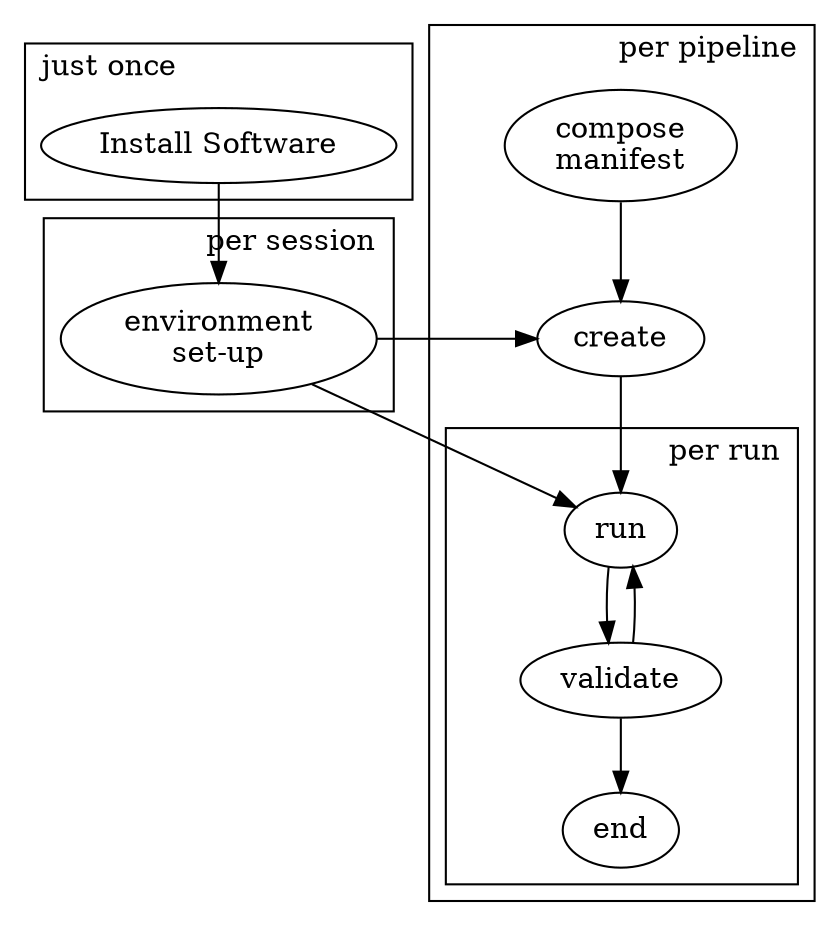 digraph G {
  
  subgraph cluster_Install {
    label = "just once";
    labelloc = "t";
    labeljust = "l";
    install [ label ="Install Software"];
  }
  
  subgraph cluster_Session {
    label = "per session";
    labelloc = "t";
    labeljust = "r";
    setup [ label = "environment\nset-up" ];
  }
  

  subgraph cluster_Perpipeline {
    label = "per pipeline";
    labelloc = "t";
    labeljust = "r";
    
    manifest [ label = "compose\nmanifest" ];
    create;
    subgraph cluster_Analysis {
      label = "                      per run";
      labelloc = "t";
      labeljust = "r";
      run;
      validate;
      end;
    }
  }


  
  install -> setup;
  setup -> create [ constraint = false ];
  setup -> run [ constraint = false ];
  manifest -> create;
  create -> run;
  run -> validate;
  validate -> run;
  validate -> end;
}
